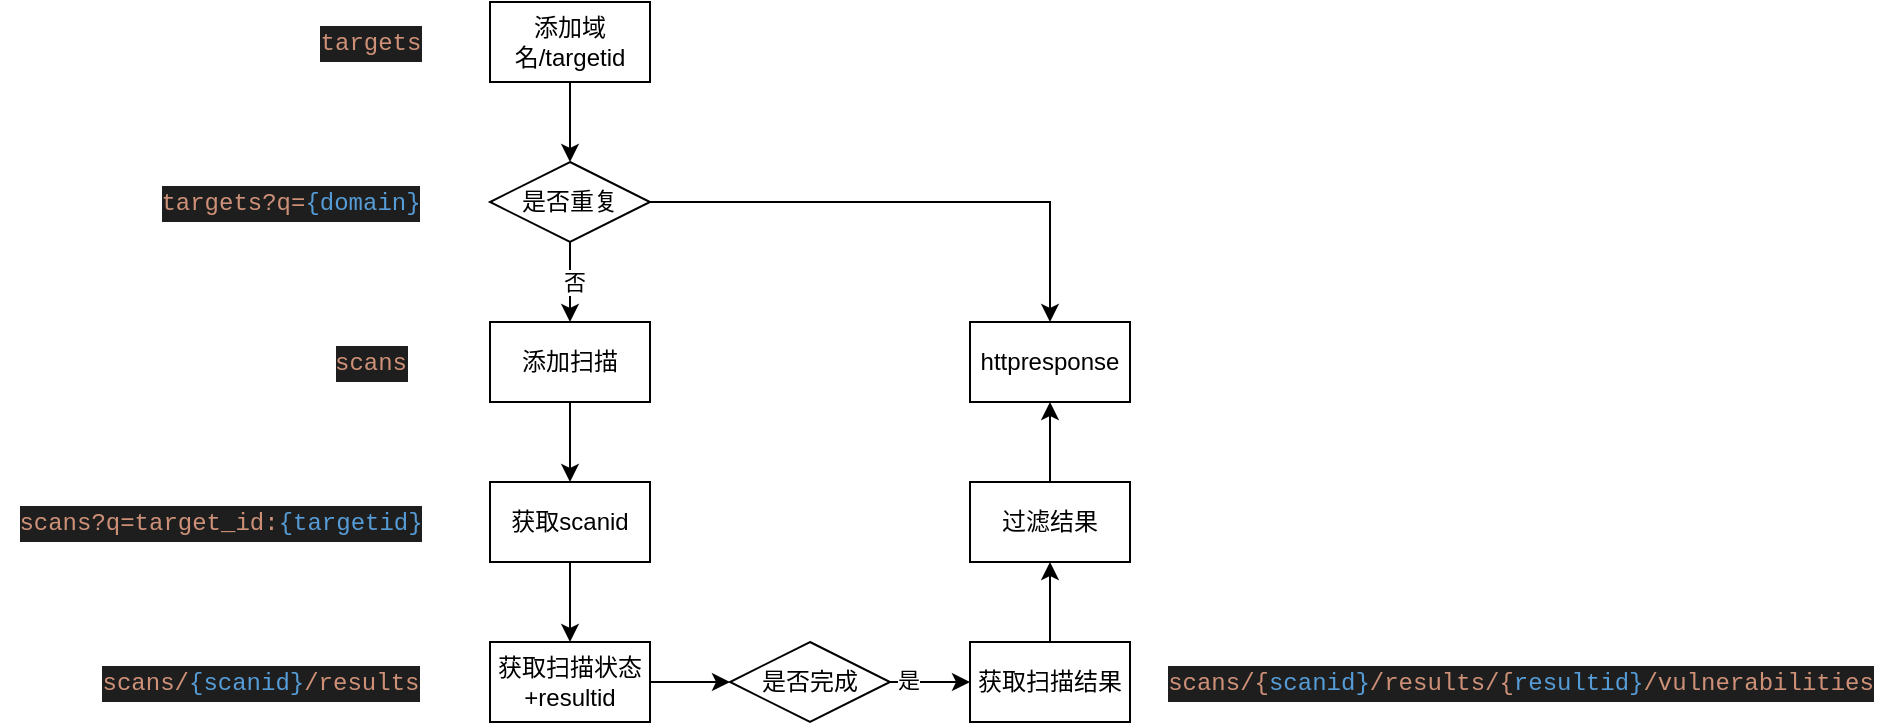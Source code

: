 <mxfile version="13.9.2" type="github">
  <diagram name="Page-1" id="74e2e168-ea6b-b213-b513-2b3c1d86103e">
    <mxGraphModel dx="1145" dy="572" grid="1" gridSize="10" guides="1" tooltips="1" connect="1" arrows="1" fold="1" page="1" pageScale="1" pageWidth="1100" pageHeight="850" background="#ffffff" math="0" shadow="0">
      <root>
        <mxCell id="0" />
        <mxCell id="1" parent="0" />
        <mxCell id="CJzz_Ijv9Iy8UGMYDLWu-17" style="edgeStyle=orthogonalEdgeStyle;rounded=0;orthogonalLoop=1;jettySize=auto;html=1;exitX=0.5;exitY=1;exitDx=0;exitDy=0;entryX=0.5;entryY=0;entryDx=0;entryDy=0;" edge="1" parent="1" source="CJzz_Ijv9Iy8UGMYDLWu-9" target="CJzz_Ijv9Iy8UGMYDLWu-12">
          <mxGeometry relative="1" as="geometry" />
        </mxCell>
        <mxCell id="CJzz_Ijv9Iy8UGMYDLWu-9" value="添加域名/targetid" style="rounded=0;whiteSpace=wrap;html=1;" vertex="1" parent="1">
          <mxGeometry x="355" y="200" width="80" height="40" as="geometry" />
        </mxCell>
        <mxCell id="CJzz_Ijv9Iy8UGMYDLWu-10" style="edgeStyle=orthogonalEdgeStyle;rounded=0;orthogonalLoop=1;jettySize=auto;html=1;exitX=0.5;exitY=1;exitDx=0;exitDy=0;" edge="1" parent="1" source="CJzz_Ijv9Iy8UGMYDLWu-9" target="CJzz_Ijv9Iy8UGMYDLWu-9">
          <mxGeometry relative="1" as="geometry" />
        </mxCell>
        <mxCell id="CJzz_Ijv9Iy8UGMYDLWu-18" style="edgeStyle=orthogonalEdgeStyle;rounded=0;orthogonalLoop=1;jettySize=auto;html=1;exitX=0.5;exitY=1;exitDx=0;exitDy=0;entryX=0.5;entryY=0;entryDx=0;entryDy=0;" edge="1" parent="1" source="CJzz_Ijv9Iy8UGMYDLWu-12">
          <mxGeometry relative="1" as="geometry">
            <mxPoint x="395" y="360" as="targetPoint" />
          </mxGeometry>
        </mxCell>
        <mxCell id="CJzz_Ijv9Iy8UGMYDLWu-33" value="否" style="edgeLabel;html=1;align=center;verticalAlign=middle;resizable=0;points=[];" vertex="1" connectable="0" parent="CJzz_Ijv9Iy8UGMYDLWu-18">
          <mxGeometry y="1" relative="1" as="geometry">
            <mxPoint as="offset" />
          </mxGeometry>
        </mxCell>
        <mxCell id="CJzz_Ijv9Iy8UGMYDLWu-42" style="edgeStyle=orthogonalEdgeStyle;rounded=0;orthogonalLoop=1;jettySize=auto;html=1;exitX=1;exitY=0.5;exitDx=0;exitDy=0;entryX=0.5;entryY=0;entryDx=0;entryDy=0;" edge="1" parent="1" source="CJzz_Ijv9Iy8UGMYDLWu-12" target="CJzz_Ijv9Iy8UGMYDLWu-41">
          <mxGeometry relative="1" as="geometry" />
        </mxCell>
        <mxCell id="CJzz_Ijv9Iy8UGMYDLWu-12" value="是否重复" style="rhombus;whiteSpace=wrap;html=1;" vertex="1" parent="1">
          <mxGeometry x="355" y="280" width="80" height="40" as="geometry" />
        </mxCell>
        <mxCell id="CJzz_Ijv9Iy8UGMYDLWu-29" value="" style="edgeStyle=orthogonalEdgeStyle;rounded=0;orthogonalLoop=1;jettySize=auto;html=1;" edge="1" parent="1" source="CJzz_Ijv9Iy8UGMYDLWu-14" target="CJzz_Ijv9Iy8UGMYDLWu-16">
          <mxGeometry relative="1" as="geometry" />
        </mxCell>
        <mxCell id="CJzz_Ijv9Iy8UGMYDLWu-14" value="添加扫描" style="rounded=0;whiteSpace=wrap;html=1;" vertex="1" parent="1">
          <mxGeometry x="355" y="360" width="80" height="40" as="geometry" />
        </mxCell>
        <mxCell id="CJzz_Ijv9Iy8UGMYDLWu-30" value="" style="edgeStyle=orthogonalEdgeStyle;rounded=0;orthogonalLoop=1;jettySize=auto;html=1;" edge="1" parent="1" source="CJzz_Ijv9Iy8UGMYDLWu-16" target="CJzz_Ijv9Iy8UGMYDLWu-24">
          <mxGeometry relative="1" as="geometry" />
        </mxCell>
        <mxCell id="CJzz_Ijv9Iy8UGMYDLWu-16" value="获取scanid" style="rounded=0;whiteSpace=wrap;html=1;" vertex="1" parent="1">
          <mxGeometry x="355" y="440" width="80" height="40" as="geometry" />
        </mxCell>
        <mxCell id="CJzz_Ijv9Iy8UGMYDLWu-43" value="" style="edgeStyle=orthogonalEdgeStyle;rounded=0;orthogonalLoop=1;jettySize=auto;html=1;" edge="1" parent="1" source="CJzz_Ijv9Iy8UGMYDLWu-22" target="CJzz_Ijv9Iy8UGMYDLWu-41">
          <mxGeometry relative="1" as="geometry" />
        </mxCell>
        <mxCell id="CJzz_Ijv9Iy8UGMYDLWu-22" value="过滤结果" style="rounded=0;whiteSpace=wrap;html=1;" vertex="1" parent="1">
          <mxGeometry x="595" y="440" width="80" height="40" as="geometry" />
        </mxCell>
        <mxCell id="CJzz_Ijv9Iy8UGMYDLWu-34" value="" style="edgeStyle=orthogonalEdgeStyle;rounded=0;orthogonalLoop=1;jettySize=auto;html=1;" edge="1" parent="1" source="CJzz_Ijv9Iy8UGMYDLWu-24" target="CJzz_Ijv9Iy8UGMYDLWu-32">
          <mxGeometry relative="1" as="geometry" />
        </mxCell>
        <mxCell id="CJzz_Ijv9Iy8UGMYDLWu-24" value="获取扫描状态+resultid" style="rounded=0;whiteSpace=wrap;html=1;" vertex="1" parent="1">
          <mxGeometry x="355" y="520" width="80" height="40" as="geometry" />
        </mxCell>
        <mxCell id="CJzz_Ijv9Iy8UGMYDLWu-25" value="&lt;div style=&quot;color: rgb(212 , 212 , 212) ; background-color: rgb(30 , 30 , 30) ; font-family: &amp;#34;menlo&amp;#34; , &amp;#34;monaco&amp;#34; , &amp;#34;courier new&amp;#34; , monospace ; line-height: 18px&quot;&gt;&lt;span style=&quot;color: #ce9178&quot;&gt;scans/&lt;/span&gt;&lt;span style=&quot;color: #569cd6&quot;&gt;{scanid}&lt;/span&gt;&lt;span style=&quot;color: #ce9178&quot;&gt;/results&lt;/span&gt;&lt;/div&gt;" style="text;html=1;align=center;verticalAlign=middle;resizable=0;points=[];autosize=1;" vertex="1" parent="1">
          <mxGeometry x="155" y="530" width="170" height="20" as="geometry" />
        </mxCell>
        <mxCell id="CJzz_Ijv9Iy8UGMYDLWu-26" value="&lt;div style=&quot;color: rgb(212 , 212 , 212) ; background-color: rgb(30 , 30 , 30) ; font-family: &amp;#34;menlo&amp;#34; , &amp;#34;monaco&amp;#34; , &amp;#34;courier new&amp;#34; , monospace ; line-height: 18px&quot;&gt;&lt;span style=&quot;color: #ce9178&quot;&gt;scans?q=target_id:&lt;/span&gt;&lt;span style=&quot;color: #569cd6&quot;&gt;{targetid}&lt;/span&gt;&lt;/div&gt;" style="text;html=1;align=center;verticalAlign=middle;resizable=0;points=[];autosize=1;" vertex="1" parent="1">
          <mxGeometry x="110" y="450" width="220" height="20" as="geometry" />
        </mxCell>
        <mxCell id="CJzz_Ijv9Iy8UGMYDLWu-27" value="&lt;div style=&quot;color: rgb(212 , 212 , 212) ; background-color: rgb(30 , 30 , 30) ; font-family: &amp;#34;menlo&amp;#34; , &amp;#34;monaco&amp;#34; , &amp;#34;courier new&amp;#34; , monospace ; line-height: 18px&quot;&gt;&lt;span style=&quot;color: #ce9178&quot;&gt;scans&lt;/span&gt;&lt;/div&gt;" style="text;html=1;align=center;verticalAlign=middle;resizable=0;points=[];autosize=1;" vertex="1" parent="1">
          <mxGeometry x="270" y="370" width="50" height="20" as="geometry" />
        </mxCell>
        <mxCell id="CJzz_Ijv9Iy8UGMYDLWu-28" value="&lt;div style=&quot;background-color: rgb(30 , 30 , 30) ; font-family: &amp;#34;menlo&amp;#34; , &amp;#34;monaco&amp;#34; , &amp;#34;courier new&amp;#34; , monospace ; line-height: 18px&quot;&gt;&lt;span style=&quot;color: rgb(206 , 145 , 120)&quot;&gt;targets?q=&lt;/span&gt;&lt;font color=&quot;#569cd6&quot;&gt;{domain}&lt;/font&gt;&lt;/div&gt;" style="text;html=1;align=center;verticalAlign=middle;resizable=0;points=[];autosize=1;" vertex="1" parent="1">
          <mxGeometry x="180" y="290" width="150" height="20" as="geometry" />
        </mxCell>
        <mxCell id="CJzz_Ijv9Iy8UGMYDLWu-38" value="" style="edgeStyle=orthogonalEdgeStyle;rounded=0;orthogonalLoop=1;jettySize=auto;html=1;" edge="1" parent="1" source="CJzz_Ijv9Iy8UGMYDLWu-32" target="CJzz_Ijv9Iy8UGMYDLWu-35">
          <mxGeometry relative="1" as="geometry" />
        </mxCell>
        <mxCell id="CJzz_Ijv9Iy8UGMYDLWu-40" value="是" style="edgeLabel;html=1;align=center;verticalAlign=middle;resizable=0;points=[];" vertex="1" connectable="0" parent="CJzz_Ijv9Iy8UGMYDLWu-38">
          <mxGeometry x="-0.55" y="1" relative="1" as="geometry">
            <mxPoint as="offset" />
          </mxGeometry>
        </mxCell>
        <mxCell id="CJzz_Ijv9Iy8UGMYDLWu-32" value="是否完成" style="rhombus;whiteSpace=wrap;html=1;" vertex="1" parent="1">
          <mxGeometry x="475" y="520" width="80" height="40" as="geometry" />
        </mxCell>
        <mxCell id="CJzz_Ijv9Iy8UGMYDLWu-39" value="" style="edgeStyle=orthogonalEdgeStyle;rounded=0;orthogonalLoop=1;jettySize=auto;html=1;" edge="1" parent="1" source="CJzz_Ijv9Iy8UGMYDLWu-35" target="CJzz_Ijv9Iy8UGMYDLWu-22">
          <mxGeometry relative="1" as="geometry" />
        </mxCell>
        <mxCell id="CJzz_Ijv9Iy8UGMYDLWu-35" value="获取扫描结果" style="rounded=0;whiteSpace=wrap;html=1;" vertex="1" parent="1">
          <mxGeometry x="595" y="520" width="80" height="40" as="geometry" />
        </mxCell>
        <mxCell id="CJzz_Ijv9Iy8UGMYDLWu-36" value="&lt;div style=&quot;background-color: rgb(30 , 30 , 30) ; font-family: &amp;#34;menlo&amp;#34; , &amp;#34;monaco&amp;#34; , &amp;#34;courier new&amp;#34; , monospace ; line-height: 18px&quot;&gt;&lt;span style=&quot;color: rgb(206 , 145 , 120)&quot;&gt;scans/{&lt;/span&gt;&lt;font color=&quot;#569cd6&quot;&gt;scanid}&lt;/font&gt;&lt;span style=&quot;color: rgb(206 , 145 , 120)&quot;&gt;/results/{&lt;/span&gt;&lt;font color=&quot;#569cd6&quot;&gt;resultid}&lt;/font&gt;&lt;span style=&quot;color: rgb(206 , 145 , 120)&quot;&gt;/vulnerabilities&lt;/span&gt;&lt;/div&gt;" style="text;html=1;align=center;verticalAlign=middle;resizable=0;points=[];autosize=1;" vertex="1" parent="1">
          <mxGeometry x="685" y="530" width="370" height="20" as="geometry" />
        </mxCell>
        <mxCell id="CJzz_Ijv9Iy8UGMYDLWu-37" value="&lt;div style=&quot;color: rgb(212 , 212 , 212) ; background-color: rgb(30 , 30 , 30) ; font-family: &amp;#34;menlo&amp;#34; , &amp;#34;monaco&amp;#34; , &amp;#34;courier new&amp;#34; , monospace ; line-height: 18px&quot;&gt;&lt;span style=&quot;color: #ce9178&quot;&gt;targets&lt;/span&gt;&lt;/div&gt;" style="text;html=1;align=center;verticalAlign=middle;resizable=0;points=[];autosize=1;" vertex="1" parent="1">
          <mxGeometry x="260" y="210" width="70" height="20" as="geometry" />
        </mxCell>
        <mxCell id="CJzz_Ijv9Iy8UGMYDLWu-41" value="httpresponse" style="rounded=0;whiteSpace=wrap;html=1;" vertex="1" parent="1">
          <mxGeometry x="595" y="360" width="80" height="40" as="geometry" />
        </mxCell>
      </root>
    </mxGraphModel>
  </diagram>
</mxfile>
